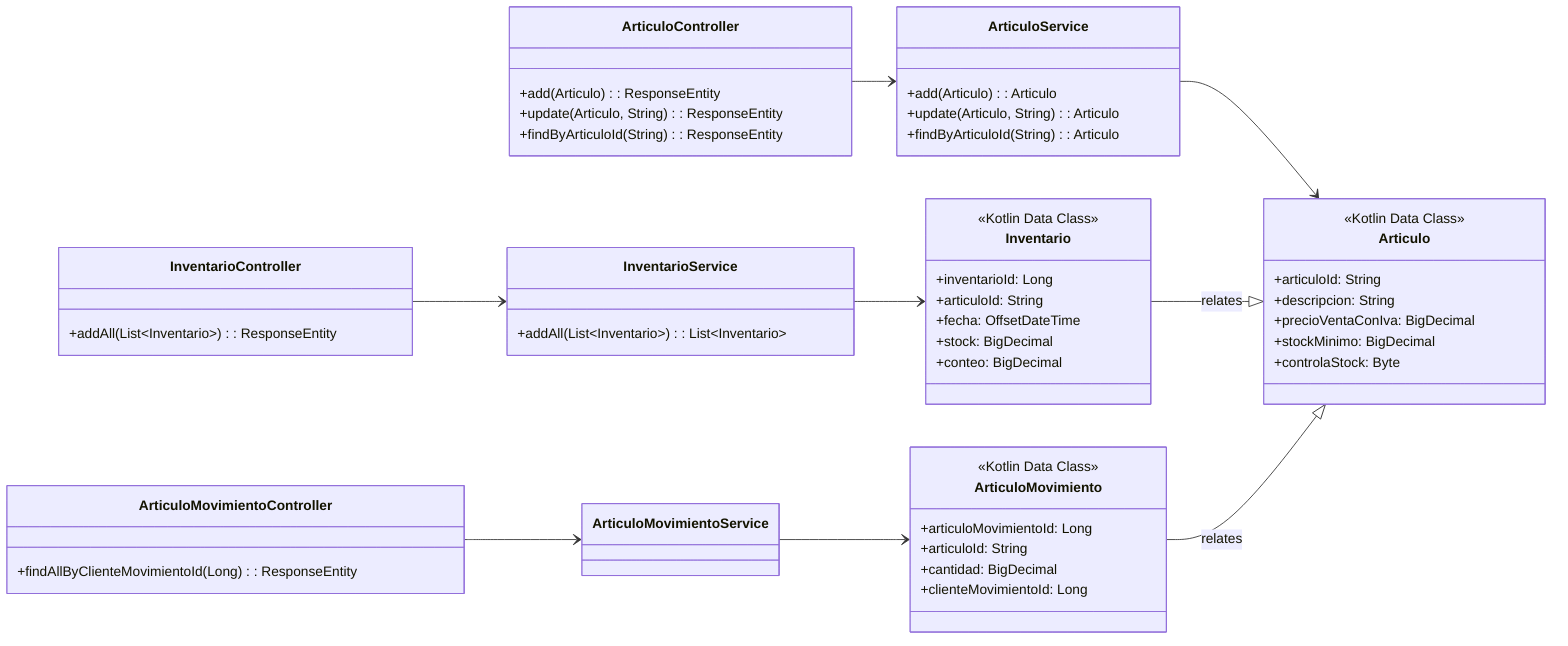 classDiagram
    direction LR

    class ArticuloController {
        +add(Articulo): ResponseEntity
        +update(Articulo, String): ResponseEntity
        +findByArticuloId(String): ResponseEntity
    }

    class ArticuloService {
        +add(Articulo): Articulo
        +update(Articulo, String): Articulo
        +findByArticuloId(String): Articulo
    }

    class InventarioController {
        +addAll(List~Inventario~): ResponseEntity
    }

    class InventarioService {
        +addAll(List~Inventario~): List~Inventario~
    }

    class ArticuloMovimientoController {
        +findAllByClienteMovimientoId(Long): ResponseEntity
    }

    class Articulo {
        <<Kotlin Data Class>>
        +articuloId: String
        +descripcion: String
        +precioVentaConIva: BigDecimal
        +stockMinimo: BigDecimal
        +controlaStock: Byte
    }

    class ArticuloMovimiento {
        <<Kotlin Data Class>>
        +articuloMovimientoId: Long
        +articuloId: String
        +cantidad: BigDecimal
        +clienteMovimientoId: Long
    }

    class Inventario {
        <<Kotlin Data Class>>
        +inventarioId: Long
        +articuloId: String
        +fecha: OffsetDateTime
        +stock: BigDecimal
        +conteo: BigDecimal
    }

    ArticuloController --> ArticuloService
    InventarioController --> InventarioService
    ArticuloMovimientoController --> ArticuloMovimientoService

    ArticuloService --> Articulo
    InventarioService --> Inventario
    ArticuloMovimientoService --> ArticuloMovimiento

    Inventario --|> Articulo : relates
    ArticuloMovimiento --|> Articulo : relates